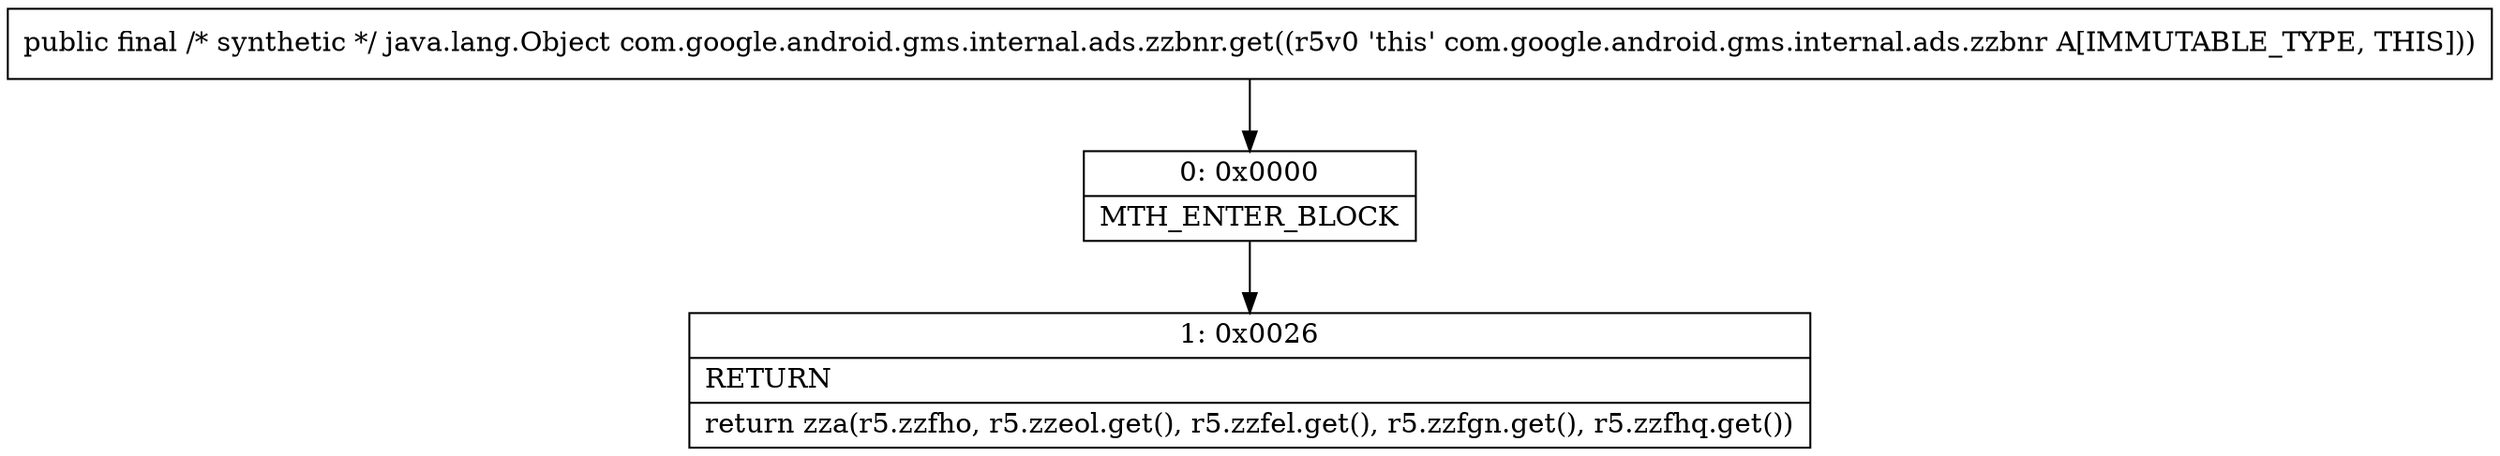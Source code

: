 digraph "CFG forcom.google.android.gms.internal.ads.zzbnr.get()Ljava\/lang\/Object;" {
Node_0 [shape=record,label="{0\:\ 0x0000|MTH_ENTER_BLOCK\l}"];
Node_1 [shape=record,label="{1\:\ 0x0026|RETURN\l|return zza(r5.zzfho, r5.zzeol.get(), r5.zzfel.get(), r5.zzfgn.get(), r5.zzfhq.get())\l}"];
MethodNode[shape=record,label="{public final \/* synthetic *\/ java.lang.Object com.google.android.gms.internal.ads.zzbnr.get((r5v0 'this' com.google.android.gms.internal.ads.zzbnr A[IMMUTABLE_TYPE, THIS])) }"];
MethodNode -> Node_0;
Node_0 -> Node_1;
}

